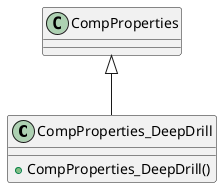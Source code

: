 @startuml
class CompProperties_DeepDrill {
    + CompProperties_DeepDrill()
}
CompProperties <|-- CompProperties_DeepDrill
@enduml
